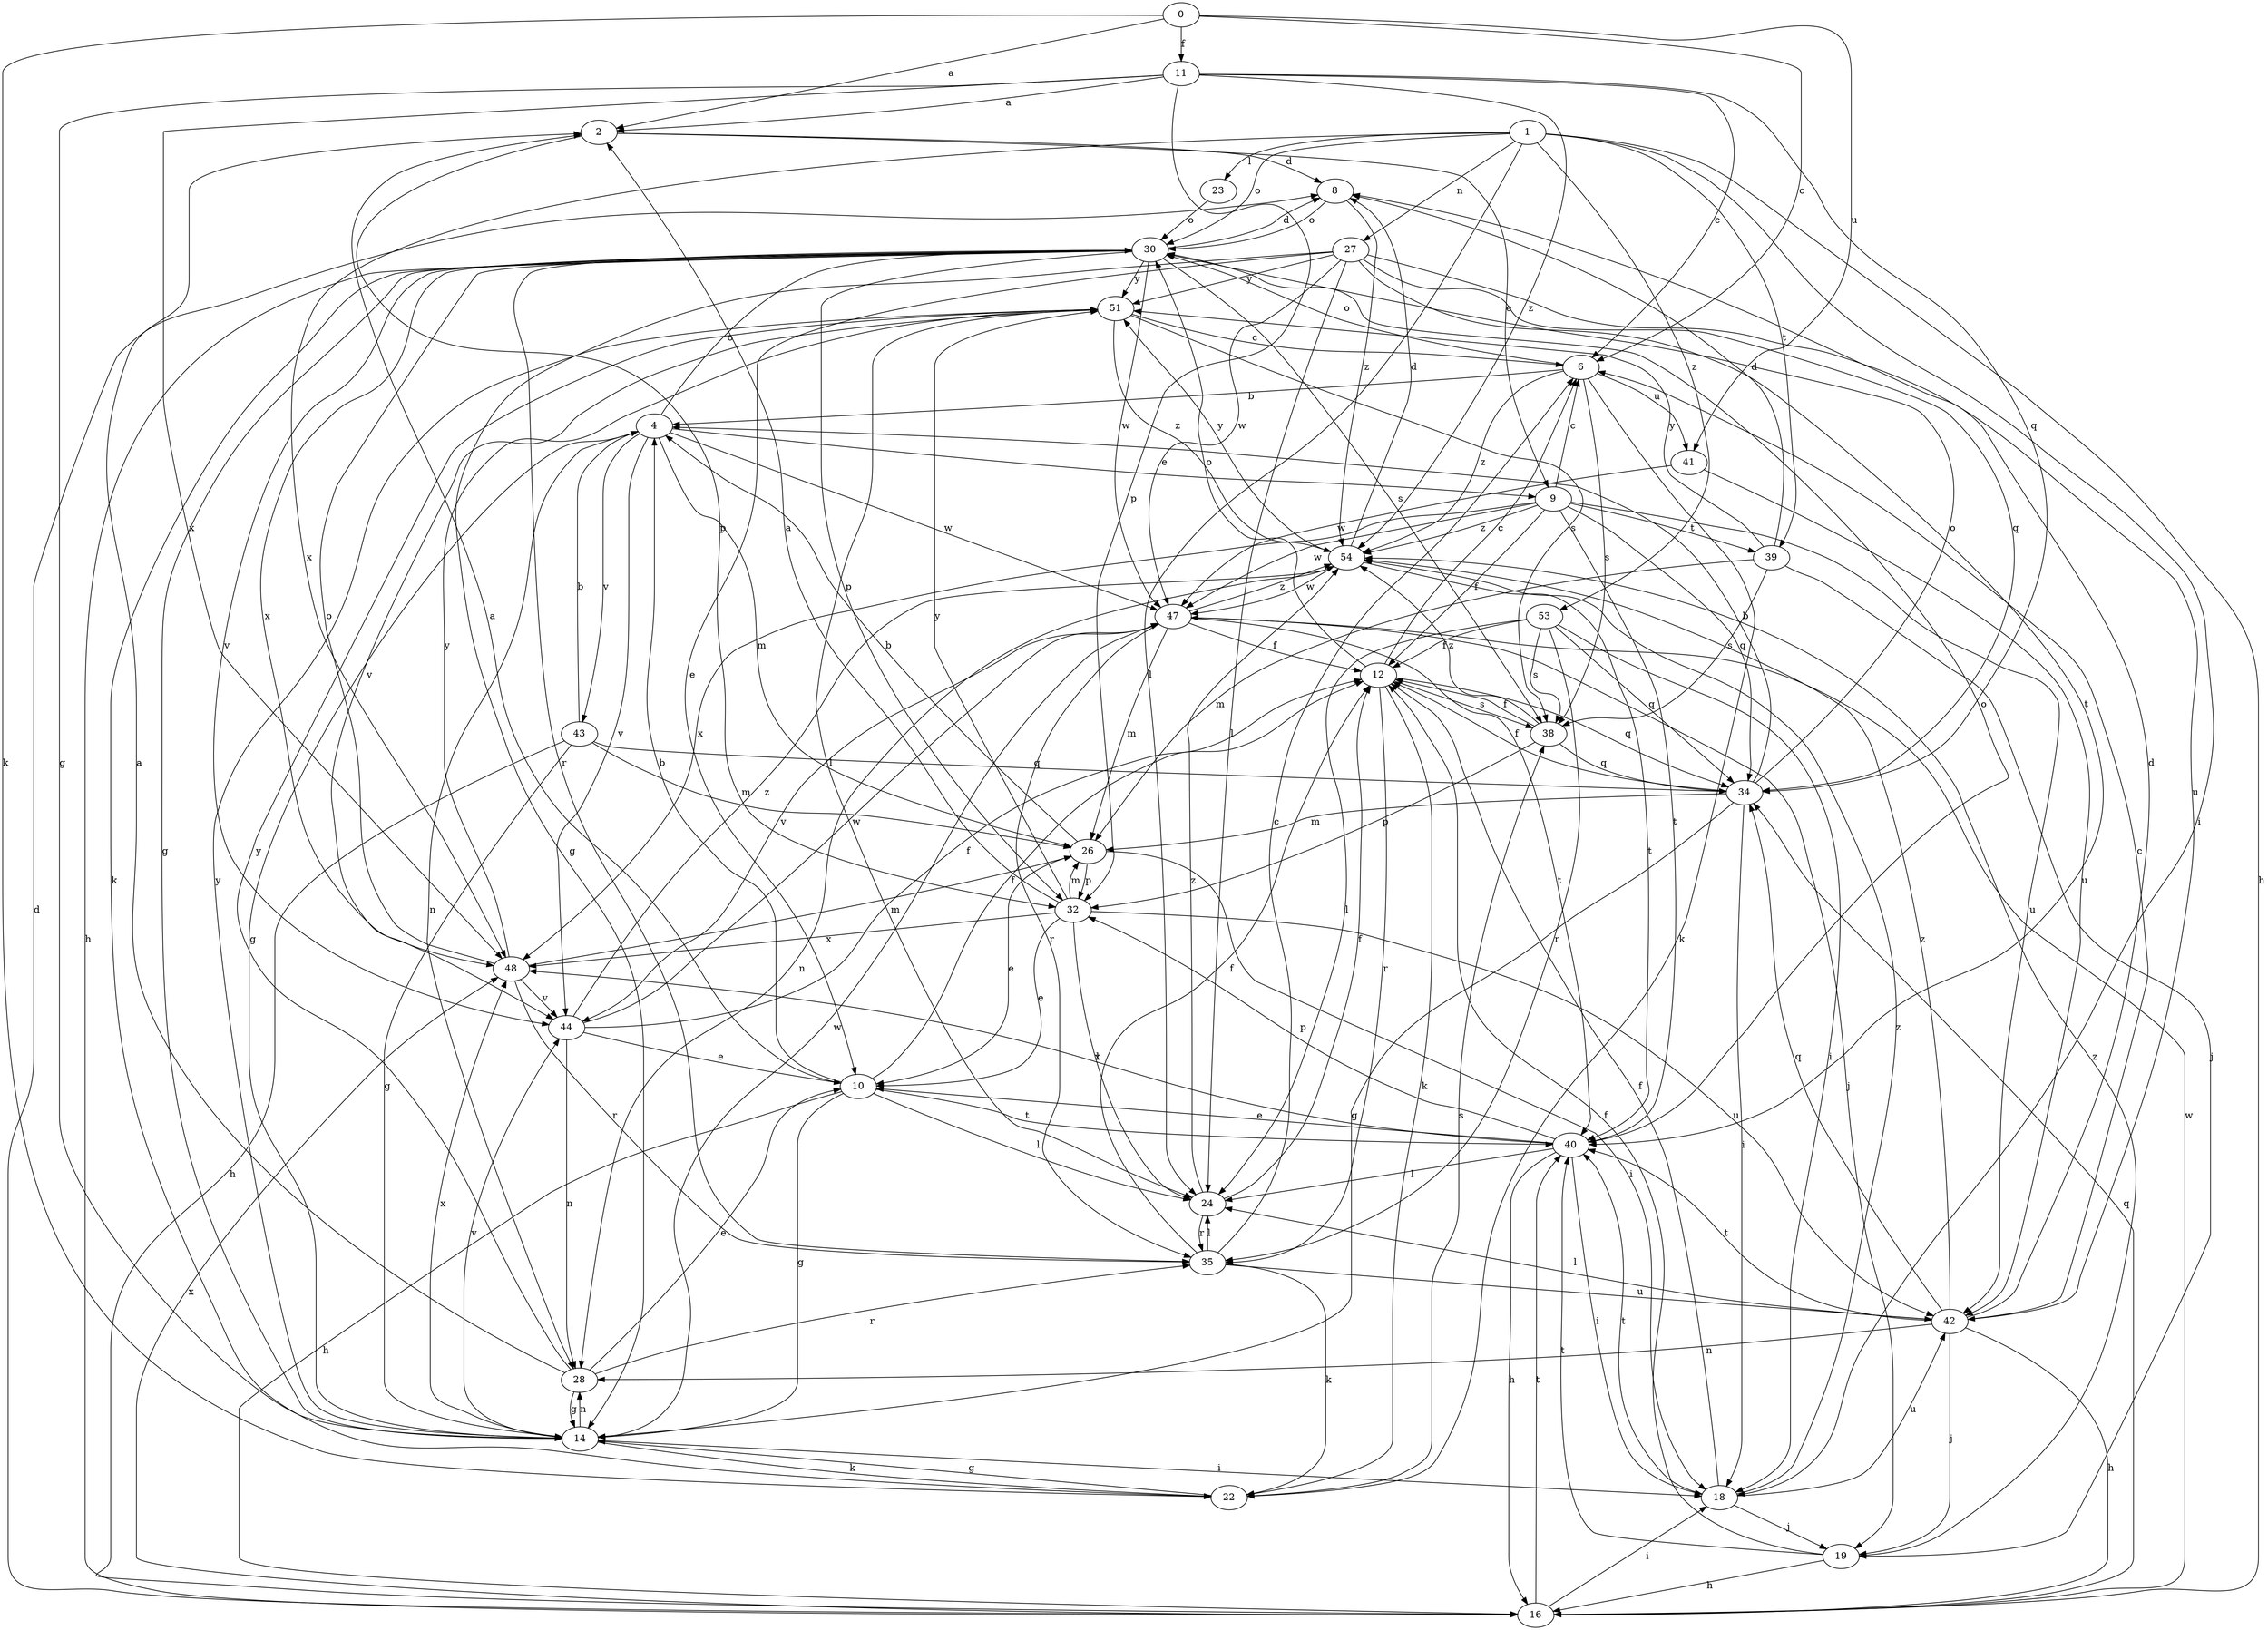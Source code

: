 strict digraph  {
0;
1;
2;
4;
6;
8;
9;
10;
11;
12;
14;
16;
18;
19;
22;
23;
24;
26;
27;
28;
30;
32;
34;
35;
38;
39;
40;
41;
42;
43;
44;
47;
48;
51;
53;
54;
0 -> 2  [label=a];
0 -> 6  [label=c];
0 -> 11  [label=f];
0 -> 22  [label=k];
0 -> 41  [label=u];
1 -> 16  [label=h];
1 -> 18  [label=i];
1 -> 23  [label=l];
1 -> 24  [label=l];
1 -> 27  [label=n];
1 -> 30  [label=o];
1 -> 39  [label=t];
1 -> 48  [label=x];
1 -> 53  [label=z];
2 -> 8  [label=d];
2 -> 9  [label=e];
2 -> 32  [label=p];
4 -> 9  [label=e];
4 -> 14  [label=g];
4 -> 26  [label=m];
4 -> 28  [label=n];
4 -> 30  [label=o];
4 -> 43  [label=v];
4 -> 44  [label=v];
4 -> 47  [label=w];
6 -> 4  [label=b];
6 -> 22  [label=k];
6 -> 30  [label=o];
6 -> 38  [label=s];
6 -> 41  [label=u];
6 -> 54  [label=z];
8 -> 30  [label=o];
8 -> 54  [label=z];
9 -> 6  [label=c];
9 -> 12  [label=f];
9 -> 34  [label=q];
9 -> 39  [label=t];
9 -> 40  [label=t];
9 -> 42  [label=u];
9 -> 47  [label=w];
9 -> 48  [label=x];
9 -> 54  [label=z];
10 -> 2  [label=a];
10 -> 4  [label=b];
10 -> 12  [label=f];
10 -> 14  [label=g];
10 -> 16  [label=h];
10 -> 24  [label=l];
10 -> 40  [label=t];
11 -> 2  [label=a];
11 -> 6  [label=c];
11 -> 14  [label=g];
11 -> 32  [label=p];
11 -> 34  [label=q];
11 -> 48  [label=x];
11 -> 54  [label=z];
12 -> 6  [label=c];
12 -> 22  [label=k];
12 -> 30  [label=o];
12 -> 34  [label=q];
12 -> 35  [label=r];
12 -> 38  [label=s];
14 -> 18  [label=i];
14 -> 22  [label=k];
14 -> 28  [label=n];
14 -> 44  [label=v];
14 -> 47  [label=w];
14 -> 48  [label=x];
14 -> 51  [label=y];
16 -> 8  [label=d];
16 -> 18  [label=i];
16 -> 34  [label=q];
16 -> 40  [label=t];
16 -> 47  [label=w];
16 -> 48  [label=x];
18 -> 12  [label=f];
18 -> 19  [label=j];
18 -> 40  [label=t];
18 -> 42  [label=u];
18 -> 54  [label=z];
19 -> 12  [label=f];
19 -> 16  [label=h];
19 -> 40  [label=t];
19 -> 54  [label=z];
22 -> 14  [label=g];
22 -> 38  [label=s];
23 -> 30  [label=o];
24 -> 12  [label=f];
24 -> 35  [label=r];
24 -> 54  [label=z];
26 -> 4  [label=b];
26 -> 10  [label=e];
26 -> 18  [label=i];
26 -> 32  [label=p];
27 -> 10  [label=e];
27 -> 14  [label=g];
27 -> 24  [label=l];
27 -> 34  [label=q];
27 -> 40  [label=t];
27 -> 42  [label=u];
27 -> 47  [label=w];
27 -> 51  [label=y];
28 -> 2  [label=a];
28 -> 10  [label=e];
28 -> 14  [label=g];
28 -> 35  [label=r];
28 -> 51  [label=y];
30 -> 8  [label=d];
30 -> 14  [label=g];
30 -> 16  [label=h];
30 -> 22  [label=k];
30 -> 32  [label=p];
30 -> 35  [label=r];
30 -> 38  [label=s];
30 -> 44  [label=v];
30 -> 47  [label=w];
30 -> 48  [label=x];
30 -> 51  [label=y];
32 -> 2  [label=a];
32 -> 10  [label=e];
32 -> 24  [label=l];
32 -> 26  [label=m];
32 -> 42  [label=u];
32 -> 48  [label=x];
32 -> 51  [label=y];
34 -> 4  [label=b];
34 -> 12  [label=f];
34 -> 14  [label=g];
34 -> 18  [label=i];
34 -> 26  [label=m];
34 -> 30  [label=o];
35 -> 6  [label=c];
35 -> 12  [label=f];
35 -> 22  [label=k];
35 -> 24  [label=l];
35 -> 42  [label=u];
38 -> 12  [label=f];
38 -> 32  [label=p];
38 -> 34  [label=q];
38 -> 54  [label=z];
39 -> 8  [label=d];
39 -> 19  [label=j];
39 -> 26  [label=m];
39 -> 38  [label=s];
39 -> 51  [label=y];
40 -> 10  [label=e];
40 -> 16  [label=h];
40 -> 18  [label=i];
40 -> 24  [label=l];
40 -> 30  [label=o];
40 -> 32  [label=p];
40 -> 48  [label=x];
41 -> 42  [label=u];
41 -> 47  [label=w];
42 -> 6  [label=c];
42 -> 8  [label=d];
42 -> 16  [label=h];
42 -> 19  [label=j];
42 -> 24  [label=l];
42 -> 28  [label=n];
42 -> 34  [label=q];
42 -> 40  [label=t];
42 -> 54  [label=z];
43 -> 4  [label=b];
43 -> 14  [label=g];
43 -> 16  [label=h];
43 -> 26  [label=m];
43 -> 34  [label=q];
44 -> 10  [label=e];
44 -> 12  [label=f];
44 -> 28  [label=n];
44 -> 47  [label=w];
44 -> 54  [label=z];
47 -> 12  [label=f];
47 -> 19  [label=j];
47 -> 26  [label=m];
47 -> 35  [label=r];
47 -> 40  [label=t];
47 -> 44  [label=v];
47 -> 54  [label=z];
48 -> 26  [label=m];
48 -> 30  [label=o];
48 -> 35  [label=r];
48 -> 44  [label=v];
48 -> 51  [label=y];
51 -> 6  [label=c];
51 -> 24  [label=l];
51 -> 38  [label=s];
51 -> 44  [label=v];
51 -> 54  [label=z];
53 -> 12  [label=f];
53 -> 18  [label=i];
53 -> 24  [label=l];
53 -> 34  [label=q];
53 -> 35  [label=r];
53 -> 38  [label=s];
54 -> 8  [label=d];
54 -> 28  [label=n];
54 -> 40  [label=t];
54 -> 47  [label=w];
54 -> 51  [label=y];
}
